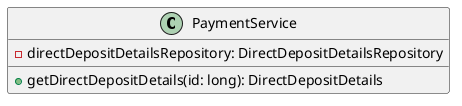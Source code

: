 @startuml

class PaymentService {
  - directDepositDetailsRepository: DirectDepositDetailsRepository
  + getDirectDepositDetails(id: long): DirectDepositDetails
}

@enduml